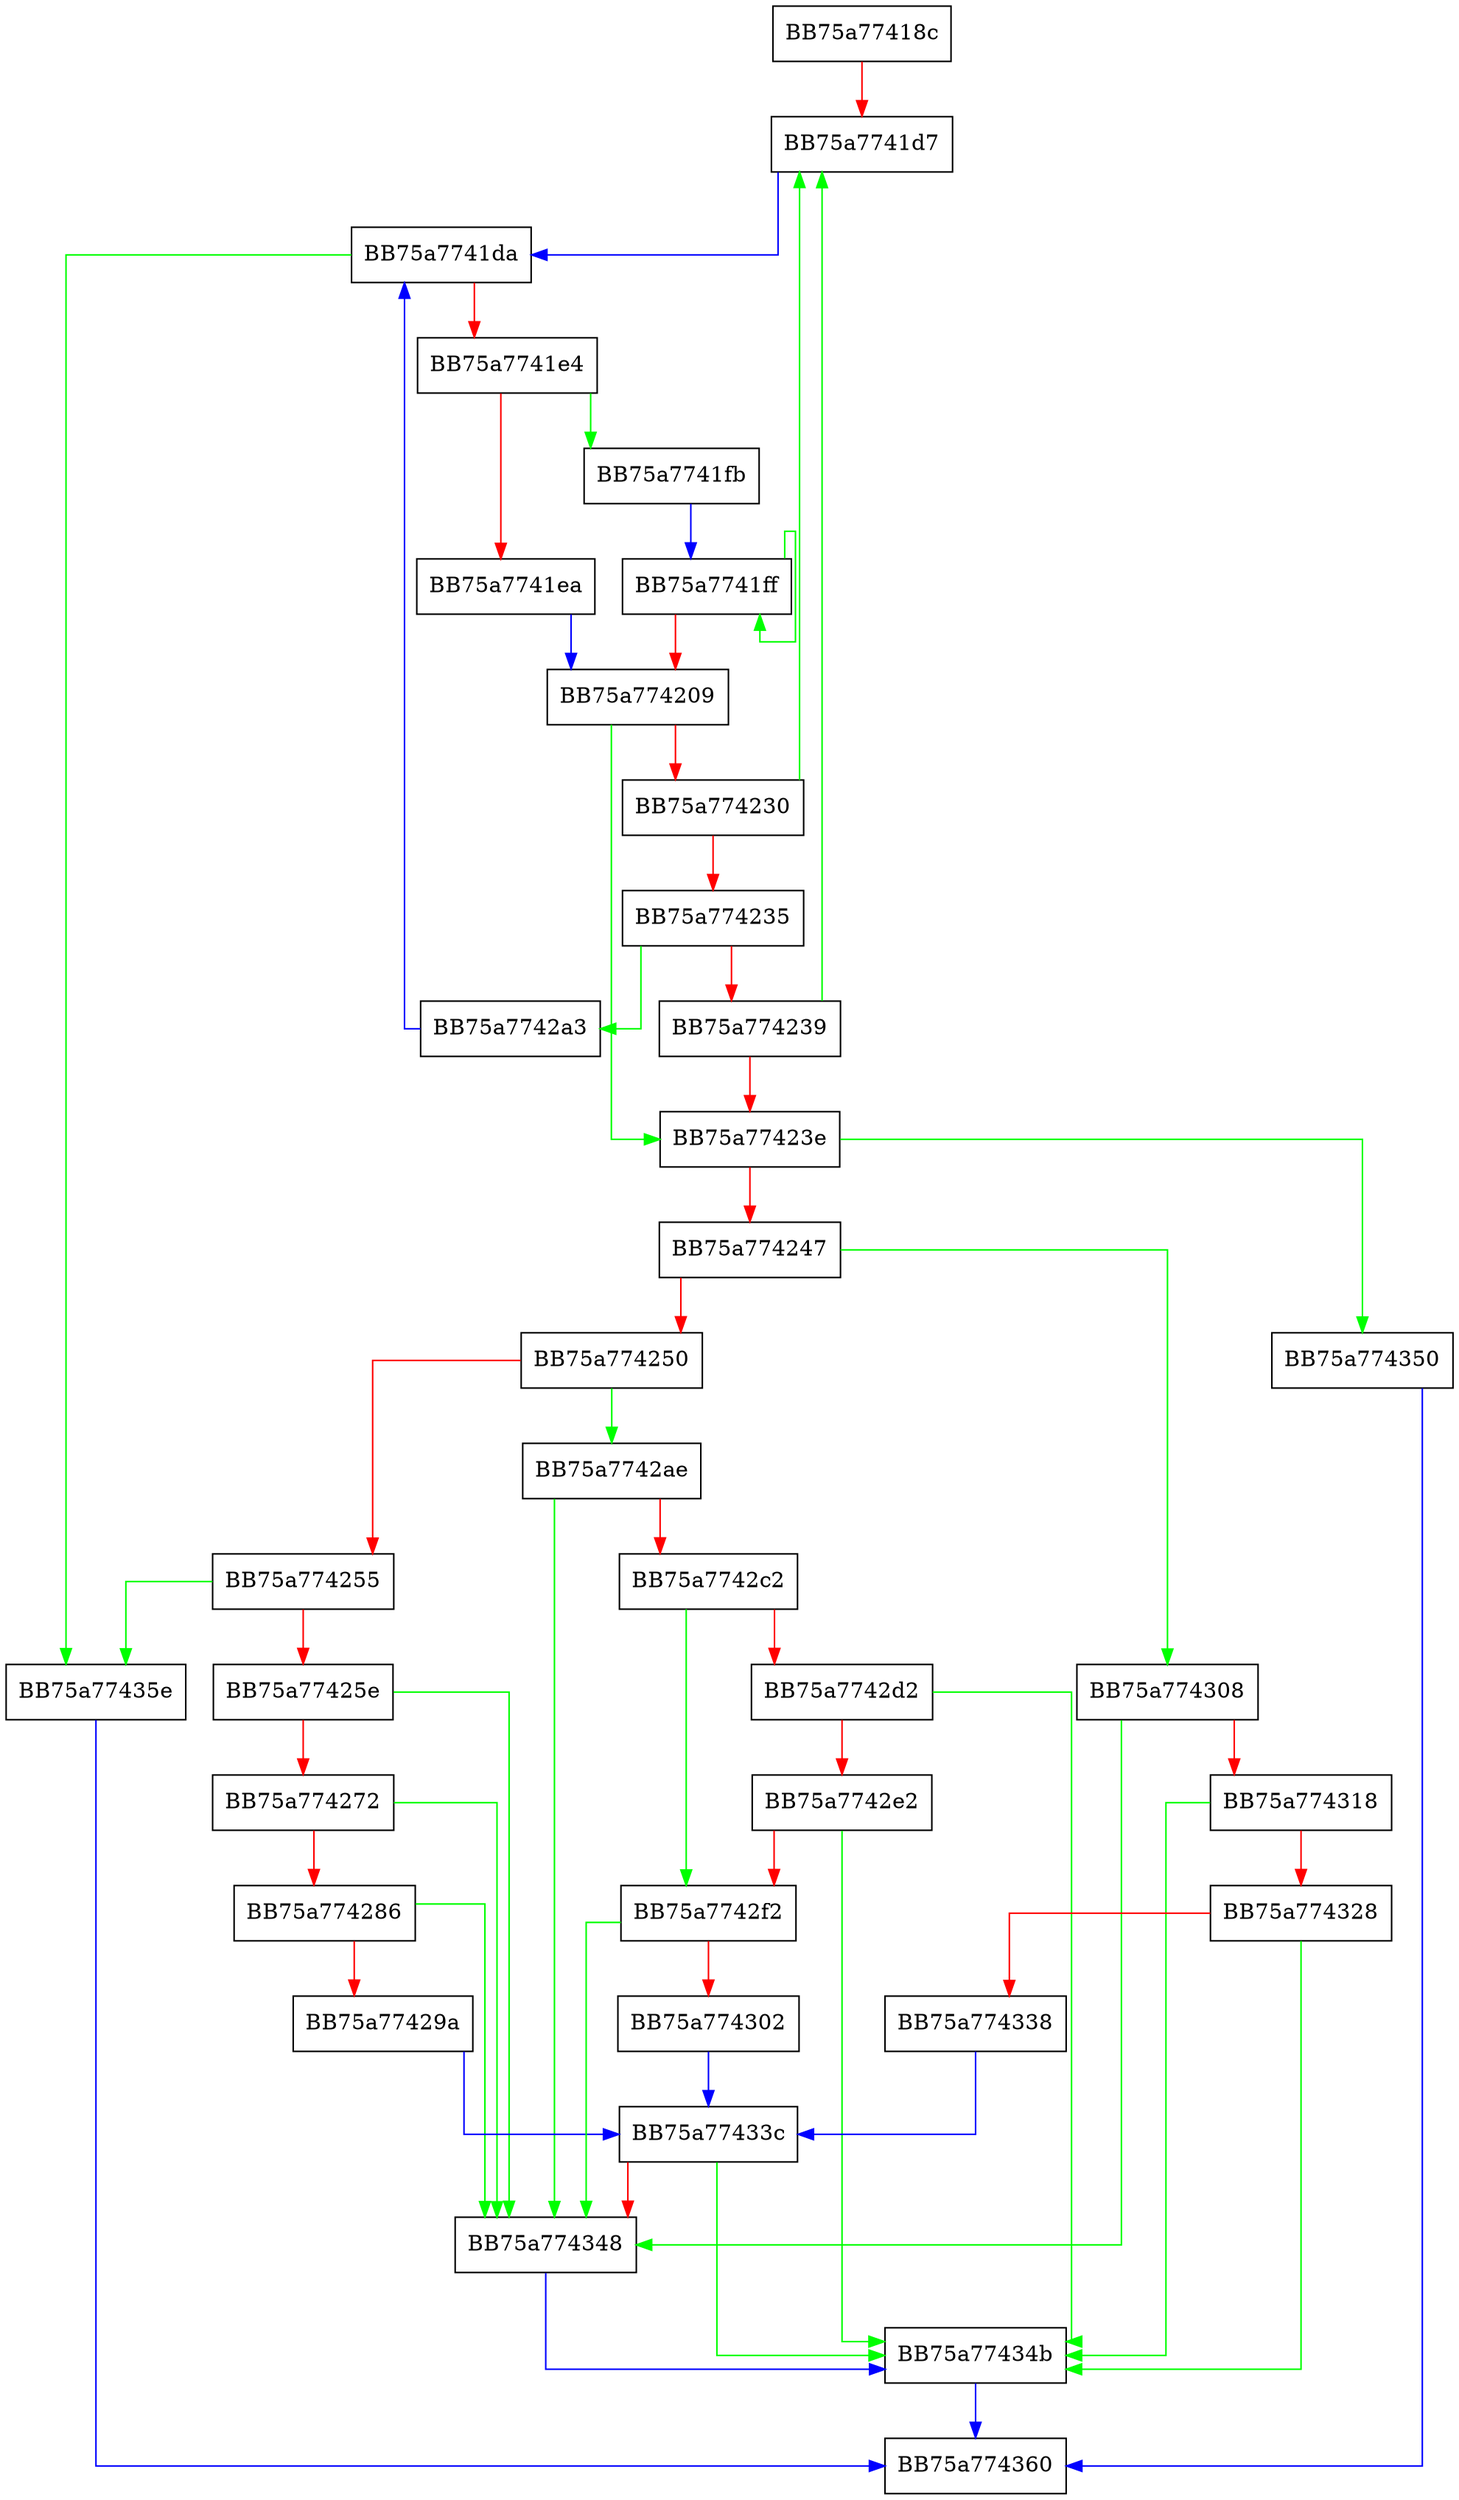 digraph parse_bcp47 {
  node [shape="box"];
  graph [splines=ortho];
  BB75a77418c -> BB75a7741d7 [color="red"];
  BB75a7741d7 -> BB75a7741da [color="blue"];
  BB75a7741da -> BB75a77435e [color="green"];
  BB75a7741da -> BB75a7741e4 [color="red"];
  BB75a7741e4 -> BB75a7741fb [color="green"];
  BB75a7741e4 -> BB75a7741ea [color="red"];
  BB75a7741ea -> BB75a774209 [color="blue"];
  BB75a7741fb -> BB75a7741ff [color="blue"];
  BB75a7741ff -> BB75a7741ff [color="green"];
  BB75a7741ff -> BB75a774209 [color="red"];
  BB75a774209 -> BB75a77423e [color="green"];
  BB75a774209 -> BB75a774230 [color="red"];
  BB75a774230 -> BB75a7741d7 [color="green"];
  BB75a774230 -> BB75a774235 [color="red"];
  BB75a774235 -> BB75a7742a3 [color="green"];
  BB75a774235 -> BB75a774239 [color="red"];
  BB75a774239 -> BB75a7741d7 [color="green"];
  BB75a774239 -> BB75a77423e [color="red"];
  BB75a77423e -> BB75a774350 [color="green"];
  BB75a77423e -> BB75a774247 [color="red"];
  BB75a774247 -> BB75a774308 [color="green"];
  BB75a774247 -> BB75a774250 [color="red"];
  BB75a774250 -> BB75a7742ae [color="green"];
  BB75a774250 -> BB75a774255 [color="red"];
  BB75a774255 -> BB75a77435e [color="green"];
  BB75a774255 -> BB75a77425e [color="red"];
  BB75a77425e -> BB75a774348 [color="green"];
  BB75a77425e -> BB75a774272 [color="red"];
  BB75a774272 -> BB75a774348 [color="green"];
  BB75a774272 -> BB75a774286 [color="red"];
  BB75a774286 -> BB75a774348 [color="green"];
  BB75a774286 -> BB75a77429a [color="red"];
  BB75a77429a -> BB75a77433c [color="blue"];
  BB75a7742a3 -> BB75a7741da [color="blue"];
  BB75a7742ae -> BB75a774348 [color="green"];
  BB75a7742ae -> BB75a7742c2 [color="red"];
  BB75a7742c2 -> BB75a7742f2 [color="green"];
  BB75a7742c2 -> BB75a7742d2 [color="red"];
  BB75a7742d2 -> BB75a77434b [color="green"];
  BB75a7742d2 -> BB75a7742e2 [color="red"];
  BB75a7742e2 -> BB75a77434b [color="green"];
  BB75a7742e2 -> BB75a7742f2 [color="red"];
  BB75a7742f2 -> BB75a774348 [color="green"];
  BB75a7742f2 -> BB75a774302 [color="red"];
  BB75a774302 -> BB75a77433c [color="blue"];
  BB75a774308 -> BB75a774348 [color="green"];
  BB75a774308 -> BB75a774318 [color="red"];
  BB75a774318 -> BB75a77434b [color="green"];
  BB75a774318 -> BB75a774328 [color="red"];
  BB75a774328 -> BB75a77434b [color="green"];
  BB75a774328 -> BB75a774338 [color="red"];
  BB75a774338 -> BB75a77433c [color="blue"];
  BB75a77433c -> BB75a77434b [color="green"];
  BB75a77433c -> BB75a774348 [color="red"];
  BB75a774348 -> BB75a77434b [color="blue"];
  BB75a77434b -> BB75a774360 [color="blue"];
  BB75a774350 -> BB75a774360 [color="blue"];
  BB75a77435e -> BB75a774360 [color="blue"];
}